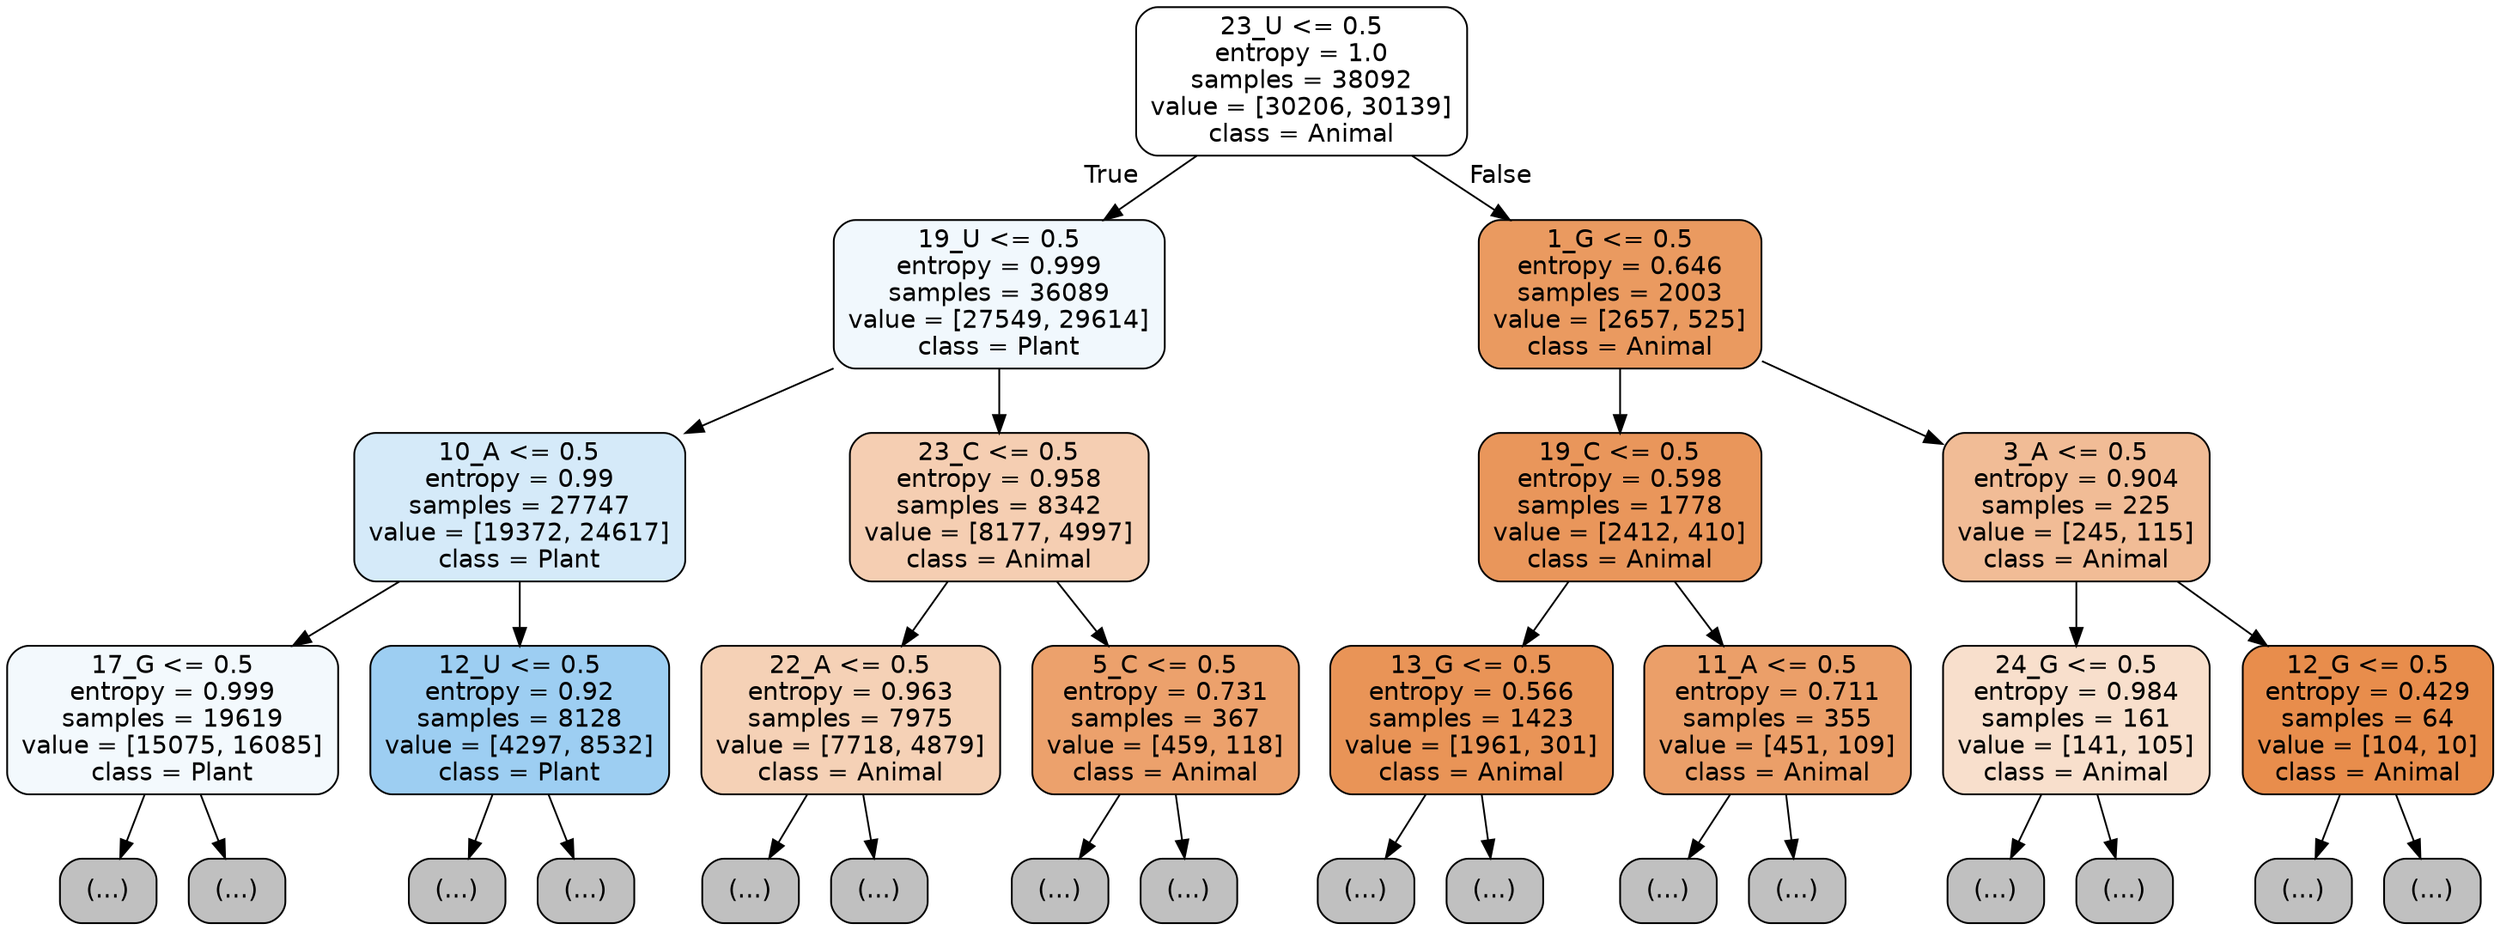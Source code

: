 digraph Tree {
node [shape=box, style="filled, rounded", color="black", fontname="helvetica"] ;
edge [fontname="helvetica"] ;
0 [label="23_U <= 0.5\nentropy = 1.0\nsamples = 38092\nvalue = [30206, 30139]\nclass = Animal", fillcolor="#ffffff"] ;
1 [label="19_U <= 0.5\nentropy = 0.999\nsamples = 36089\nvalue = [27549, 29614]\nclass = Plant", fillcolor="#f1f8fd"] ;
0 -> 1 [labeldistance=2.5, labelangle=45, headlabel="True"] ;
2 [label="10_A <= 0.5\nentropy = 0.99\nsamples = 27747\nvalue = [19372, 24617]\nclass = Plant", fillcolor="#d5eaf9"] ;
1 -> 2 ;
3 [label="17_G <= 0.5\nentropy = 0.999\nsamples = 19619\nvalue = [15075, 16085]\nclass = Plant", fillcolor="#f3f9fd"] ;
2 -> 3 ;
4 [label="(...)", fillcolor="#C0C0C0"] ;
3 -> 4 ;
6709 [label="(...)", fillcolor="#C0C0C0"] ;
3 -> 6709 ;
9002 [label="12_U <= 0.5\nentropy = 0.92\nsamples = 8128\nvalue = [4297, 8532]\nclass = Plant", fillcolor="#9dcef2"] ;
2 -> 9002 ;
9003 [label="(...)", fillcolor="#C0C0C0"] ;
9002 -> 9003 ;
11134 [label="(...)", fillcolor="#C0C0C0"] ;
9002 -> 11134 ;
11843 [label="23_C <= 0.5\nentropy = 0.958\nsamples = 8342\nvalue = [8177, 4997]\nclass = Animal", fillcolor="#f5ceb2"] ;
1 -> 11843 ;
11844 [label="22_A <= 0.5\nentropy = 0.963\nsamples = 7975\nvalue = [7718, 4879]\nclass = Animal", fillcolor="#f5d1b6"] ;
11843 -> 11844 ;
11845 [label="(...)", fillcolor="#C0C0C0"] ;
11844 -> 11845 ;
15270 [label="(...)", fillcolor="#C0C0C0"] ;
11844 -> 15270 ;
15679 [label="5_C <= 0.5\nentropy = 0.731\nsamples = 367\nvalue = [459, 118]\nclass = Animal", fillcolor="#eca16c"] ;
11843 -> 15679 ;
15680 [label="(...)", fillcolor="#C0C0C0"] ;
15679 -> 15680 ;
15799 [label="(...)", fillcolor="#C0C0C0"] ;
15679 -> 15799 ;
15842 [label="1_G <= 0.5\nentropy = 0.646\nsamples = 2003\nvalue = [2657, 525]\nclass = Animal", fillcolor="#ea9a60"] ;
0 -> 15842 [labeldistance=2.5, labelangle=-45, headlabel="False"] ;
15843 [label="19_C <= 0.5\nentropy = 0.598\nsamples = 1778\nvalue = [2412, 410]\nclass = Animal", fillcolor="#e9965b"] ;
15842 -> 15843 ;
15844 [label="13_G <= 0.5\nentropy = 0.566\nsamples = 1423\nvalue = [1961, 301]\nclass = Animal", fillcolor="#e99457"] ;
15843 -> 15844 ;
15845 [label="(...)", fillcolor="#C0C0C0"] ;
15844 -> 15845 ;
16256 [label="(...)", fillcolor="#C0C0C0"] ;
15844 -> 16256 ;
16359 [label="11_A <= 0.5\nentropy = 0.711\nsamples = 355\nvalue = [451, 109]\nclass = Animal", fillcolor="#eb9f69"] ;
15843 -> 16359 ;
16360 [label="(...)", fillcolor="#C0C0C0"] ;
16359 -> 16360 ;
16507 [label="(...)", fillcolor="#C0C0C0"] ;
16359 -> 16507 ;
16532 [label="3_A <= 0.5\nentropy = 0.904\nsamples = 225\nvalue = [245, 115]\nclass = Animal", fillcolor="#f1bc96"] ;
15842 -> 16532 ;
16533 [label="24_G <= 0.5\nentropy = 0.984\nsamples = 161\nvalue = [141, 105]\nclass = Animal", fillcolor="#f8dfcc"] ;
16532 -> 16533 ;
16534 [label="(...)", fillcolor="#C0C0C0"] ;
16533 -> 16534 ;
16597 [label="(...)", fillcolor="#C0C0C0"] ;
16533 -> 16597 ;
16612 [label="12_G <= 0.5\nentropy = 0.429\nsamples = 64\nvalue = [104, 10]\nclass = Animal", fillcolor="#e88d4c"] ;
16532 -> 16612 ;
16613 [label="(...)", fillcolor="#C0C0C0"] ;
16612 -> 16613 ;
16622 [label="(...)", fillcolor="#C0C0C0"] ;
16612 -> 16622 ;
}